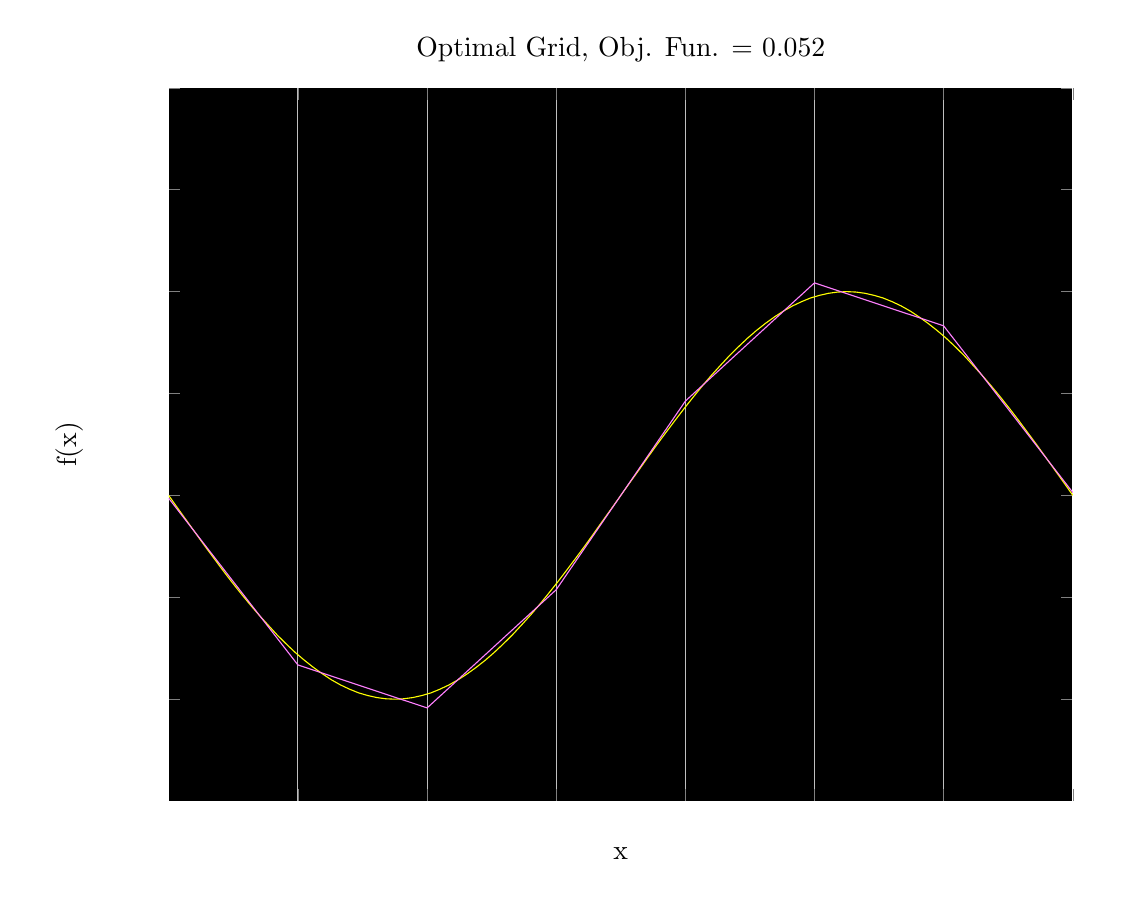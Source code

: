 % This file was created by matlab2tikz v0.2.2.
% Copyright (c) 2008--2012, Nico Schlömer <nico.schloemer@gmail.com>
% All rights reserved.
% 
% 
% 

% defining custom colors
\definecolor{mycolor1}{rgb}{1,1,0}
\definecolor{mycolor2}{rgb}{1,0.5,1}

\begin{tikzpicture}

\begin{axis}[%
view={0}{90},
width=4.521in,
height=3.566in,
scale only axis,
every outer x axis line/.append style={white},
every x tick label/.append style={font=\color{white}},
xmin=-3.142, xmax=3.142,
xtick={-3.142,-2.244,-1.346,-0.449,0.449,1.346,2.244,3.142},
xticklabels={-3.142,-2.244,-1.346,-0.449,0.449,1.346,2.244,3.142},
xlabel={x},
xmajorgrids,
every outer y axis line/.append style={white},
every y tick label/.append style={font=\color{white}},
ymin=-1.5, ymax=2,
ylabel={f(x)},
axis background/.style={fill=black},
title={Optimal Grid, Obj. Fun. = 0.052}]
\addplot [
color=mycolor1,
solid,
forget plot
]
coordinates{
 (-3.142,-1.225e-16)(-3.079,-0.063)(-3.016,-0.125)(-2.953,-0.187)(-2.89,-0.249)(-2.827,-0.309)(-2.765,-0.368)(-2.702,-0.426)(-2.639,-0.482)(-2.576,-0.536)(-2.513,-0.588)(-2.45,-0.637)(-2.388,-0.685)(-2.325,-0.729)(-2.262,-0.771)(-2.199,-0.809)(-2.136,-0.844)(-2.073,-0.876)(-2.011,-0.905)(-1.948,-0.93)(-1.885,-0.951)(-1.822,-0.969)(-1.759,-0.982)(-1.696,-0.992)(-1.634,-0.998)(-1.571,-1)(-1.508,-0.998)(-1.445,-0.992)(-1.382,-0.982)(-1.319,-0.969)(-1.257,-0.951)(-1.194,-0.93)(-1.131,-0.905)(-1.068,-0.876)(-1.005,-0.844)(-0.942,-0.809)(-0.88,-0.771)(-0.817,-0.729)(-0.754,-0.685)(-0.691,-0.637)(-0.628,-0.588)(-0.565,-0.536)(-0.503,-0.482)(-0.44,-0.426)(-0.377,-0.368)(-0.314,-0.309)(-0.251,-0.249)(-0.188,-0.187)(-0.126,-0.125)(-0.063,-0.063)(0,0)(0.063,0.063)(0.126,0.125)(0.188,0.187)(0.251,0.249)(0.314,0.309)(0.377,0.368)(0.44,0.426)(0.503,0.482)(0.565,0.536)(0.628,0.588)(0.691,0.637)(0.754,0.685)(0.817,0.729)(0.88,0.771)(0.942,0.809)(1.005,0.844)(1.068,0.876)(1.131,0.905)(1.194,0.93)(1.257,0.951)(1.319,0.969)(1.382,0.982)(1.445,0.992)(1.508,0.998)(1.571,1)(1.634,0.998)(1.696,0.992)(1.759,0.982)(1.822,0.969)(1.885,0.951)(1.948,0.93)(2.011,0.905)(2.073,0.876)(2.136,0.844)(2.199,0.809)(2.262,0.771)(2.325,0.729)(2.388,0.685)(2.45,0.637)(2.513,0.588)(2.576,0.536)(2.639,0.482)(2.702,0.426)(2.765,0.368)(2.827,0.309)(2.89,0.249)(2.953,0.187)(3.016,0.125)(3.079,0.063)(3.142,1.225e-16) 
};
\addplot [
color=mycolor2,
solid,
forget plot
]
coordinates{
 (-3.142,-0.014)(-2.244,-0.832)(-1.346,-1.043)(-0.449,-0.463)(0.449,0.463)(1.346,1.043)(2.244,0.832)(3.142,0.014) 
};
\end{axis}
\end{tikzpicture}%